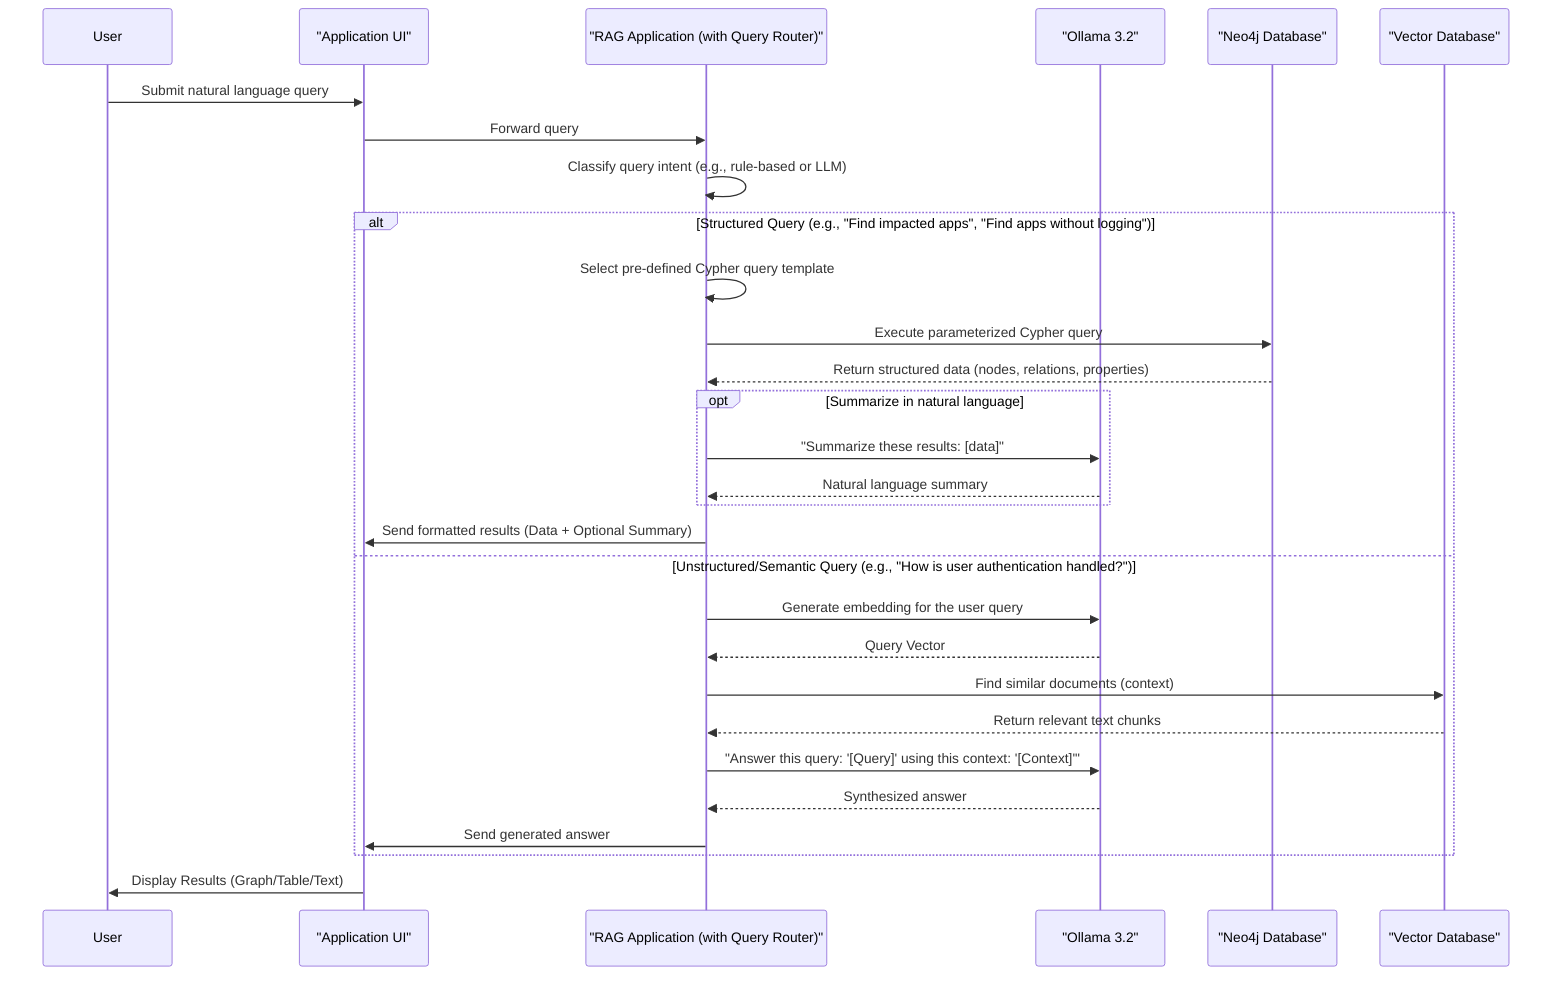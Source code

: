 sequenceDiagram
    participant User
    participant ApplicationUI as "Application UI"
    participant RAGApplication as "RAG Application (with Query Router)"
    participant Ollama3_2 as "Ollama 3.2"
    participant Neo4jDB as "Neo4j Database"
    participant VectorDB as "Vector Database"

    User->>ApplicationUI: Submit natural language query
    ApplicationUI->>RAGApplication: Forward query

    RAGApplication->>RAGApplication: Classify query intent (e.g., rule-based or LLM)

    alt Structured Query (e.g., "Find impacted apps", "Find apps without logging")
        RAGApplication->>RAGApplication: Select pre-defined Cypher query template
        RAGApplication->>Neo4jDB: Execute parameterized Cypher query
        Neo4jDB-->>RAGApplication: Return structured data (nodes, relations, properties)
        opt Summarize in natural language
            RAGApplication->>Ollama3_2: "Summarize these results: [data]"
            Ollama3_2-->>RAGApplication: Natural language summary
        end
        RAGApplication->>ApplicationUI: Send formatted results (Data + Optional Summary)

    else Unstructured/Semantic Query (e.g., "How is user authentication handled?")
        RAGApplication->>Ollama3_2: Generate embedding for the user query
        Ollama3_2-->>RAGApplication: Query Vector
        RAGApplication->>VectorDB: Find similar documents (context)
        VectorDB-->>RAGApplication: Return relevant text chunks
        RAGApplication->>Ollama3_2: "Answer this query: '[Query]' using this context: '[Context]'"
        Ollama3_2-->>RAGApplication: Synthesized answer
        RAGApplication->>ApplicationUI: Send generated answer

    end

    ApplicationUI->>User: Display Results (Graph/Table/Text)